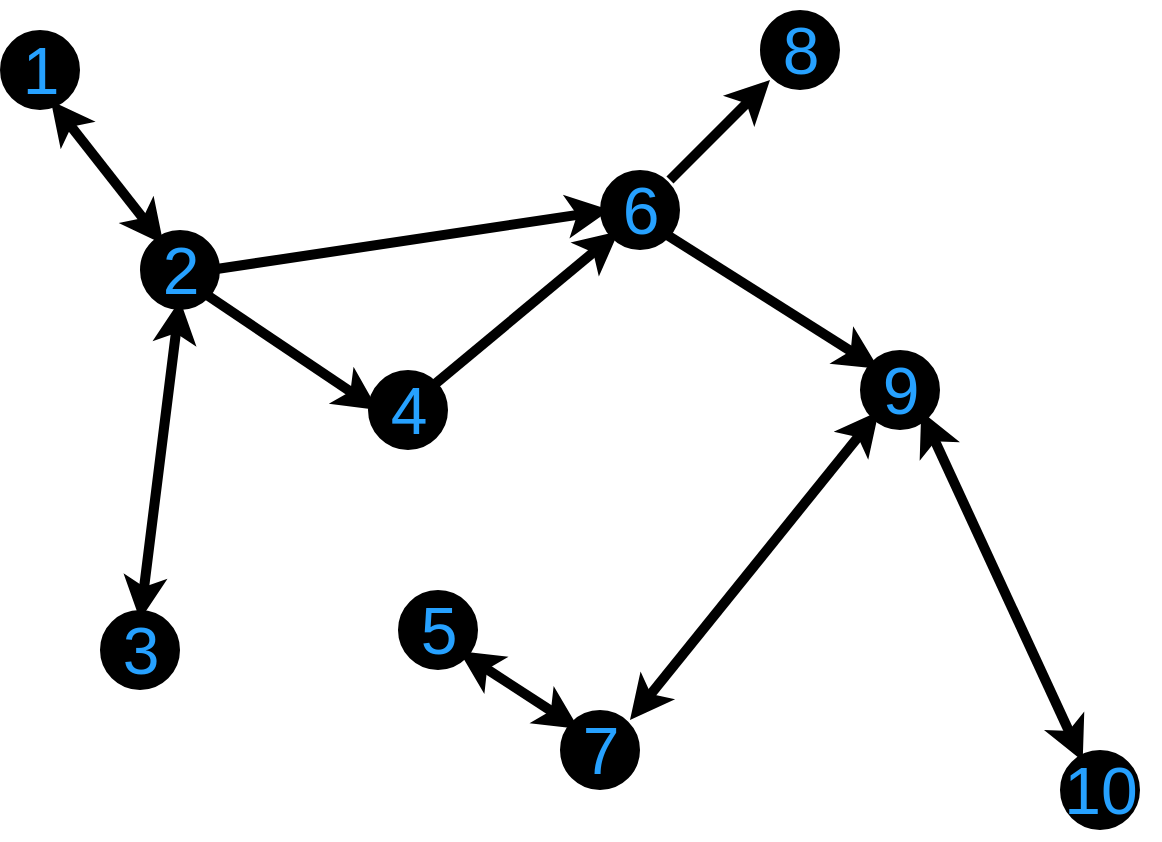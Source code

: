 <mxfile version="20.6.0" type="device"><diagram id="u-oROs69Hczpvy2Qj7X_" name="Page-1"><mxGraphModel dx="988" dy="522" grid="1" gridSize="10" guides="1" tooltips="1" connect="1" arrows="1" fold="1" page="1" pageScale="1" pageWidth="827" pageHeight="1169" math="0" shadow="0"><root><mxCell id="0"/><mxCell id="1" parent="0"/><mxCell id="4qCV5c_reg5stoiTGV4f-1" value="" style="ellipse;whiteSpace=wrap;html=1;fillColor=#000000;strokeWidth=10;" parent="1" vertex="1"><mxGeometry x="270" y="190" width="30" height="30" as="geometry"/></mxCell><mxCell id="4qCV5c_reg5stoiTGV4f-16" value="" style="ellipse;whiteSpace=wrap;html=1;fillColor=#000000;strokeWidth=10;" parent="1" vertex="1"><mxGeometry x="500" y="160" width="30" height="30" as="geometry"/></mxCell><mxCell id="4qCV5c_reg5stoiTGV4f-17" value="" style="ellipse;whiteSpace=wrap;html=1;fillColor=#000000;strokeWidth=10;" parent="1" vertex="1"><mxGeometry x="384" y="260" width="30" height="30" as="geometry"/></mxCell><mxCell id="4qCV5c_reg5stoiTGV4f-18" value="" style="ellipse;whiteSpace=wrap;html=1;fillColor=#000000;strokeWidth=10;" parent="1" vertex="1"><mxGeometry x="250" y="380" width="30" height="30" as="geometry"/></mxCell><mxCell id="4qCV5c_reg5stoiTGV4f-19" value="" style="ellipse;whiteSpace=wrap;html=1;fillColor=#000000;strokeWidth=10;" parent="1" vertex="1"><mxGeometry x="630" y="250" width="30" height="30" as="geometry"/></mxCell><mxCell id="4qCV5c_reg5stoiTGV4f-20" value="" style="ellipse;whiteSpace=wrap;html=1;fillColor=#000000;strokeWidth=10;" parent="1" vertex="1"><mxGeometry x="730" y="450" width="30" height="30" as="geometry"/></mxCell><mxCell id="4qCV5c_reg5stoiTGV4f-21" value="" style="ellipse;whiteSpace=wrap;html=1;fillColor=#000000;strokeWidth=10;" parent="1" vertex="1"><mxGeometry x="480" y="430" width="30" height="30" as="geometry"/></mxCell><mxCell id="4qCV5c_reg5stoiTGV4f-22" value="" style="ellipse;whiteSpace=wrap;html=1;fillColor=#000000;strokeWidth=10;" parent="1" vertex="1"><mxGeometry x="399" y="370" width="30" height="30" as="geometry"/></mxCell><mxCell id="4qCV5c_reg5stoiTGV4f-27" value="" style="endArrow=classic;html=1;rounded=0;strokeWidth=5;fillColor=#CCCCCC;entryX=0;entryY=1;entryDx=0;entryDy=0;exitX=1;exitY=0;exitDx=0;exitDy=0;" parent="1" source="4qCV5c_reg5stoiTGV4f-17" target="4qCV5c_reg5stoiTGV4f-16" edge="1"><mxGeometry width="50" height="50" relative="1" as="geometry"><mxPoint x="420" y="260" as="sourcePoint"/><mxPoint x="460" y="210" as="targetPoint"/></mxGeometry></mxCell><mxCell id="4qCV5c_reg5stoiTGV4f-28" value="" style="endArrow=classic;startArrow=classic;html=1;rounded=0;strokeWidth=5;fillColor=#CCCCCC;exitX=0.5;exitY=0;exitDx=0;exitDy=0;entryX=0.5;entryY=1;entryDx=0;entryDy=0;" parent="1" source="4qCV5c_reg5stoiTGV4f-18" target="4qCV5c_reg5stoiTGV4f-1" edge="1"><mxGeometry width="50" height="50" relative="1" as="geometry"><mxPoint x="230" y="270" as="sourcePoint"/><mxPoint x="280" y="220" as="targetPoint"/></mxGeometry></mxCell><mxCell id="4qCV5c_reg5stoiTGV4f-29" value="" style="endArrow=classic;html=1;rounded=0;strokeWidth=5;fillColor=#CCCCCC;entryX=0;entryY=0.5;entryDx=0;entryDy=0;exitX=1;exitY=0.5;exitDx=0;exitDy=0;" parent="1" source="4qCV5c_reg5stoiTGV4f-1" target="4qCV5c_reg5stoiTGV4f-16" edge="1"><mxGeometry width="50" height="50" relative="1" as="geometry"><mxPoint x="300" y="190" as="sourcePoint"/><mxPoint x="350" y="140" as="targetPoint"/></mxGeometry></mxCell><mxCell id="4qCV5c_reg5stoiTGV4f-31" value="" style="endArrow=classic;startArrow=classic;html=1;rounded=0;strokeWidth=5;fillColor=#CCCCCC;exitX=1;exitY=1;exitDx=0;exitDy=0;entryX=0;entryY=0;entryDx=0;entryDy=0;" parent="1" source="4qCV5c_reg5stoiTGV4f-22" target="4qCV5c_reg5stoiTGV4f-21" edge="1"><mxGeometry width="50" height="50" relative="1" as="geometry"><mxPoint x="440" y="460" as="sourcePoint"/><mxPoint x="480" y="445" as="targetPoint"/></mxGeometry></mxCell><mxCell id="4qCV5c_reg5stoiTGV4f-37" value="" style="endArrow=classic;html=1;rounded=0;strokeWidth=5;fillColor=#CCCCCC;" parent="1" edge="1"><mxGeometry width="50" height="50" relative="1" as="geometry"><mxPoint x="530" y="160" as="sourcePoint"/><mxPoint x="580" y="110" as="targetPoint"/></mxGeometry></mxCell><mxCell id="4qCV5c_reg5stoiTGV4f-39" value="" style="endArrow=classic;html=1;rounded=0;strokeWidth=5;fillColor=#CCCCCC;entryX=0;entryY=0;entryDx=0;entryDy=0;exitX=1;exitY=1;exitDx=0;exitDy=0;" parent="1" source="4qCV5c_reg5stoiTGV4f-16" target="4qCV5c_reg5stoiTGV4f-19" edge="1"><mxGeometry width="50" height="50" relative="1" as="geometry"><mxPoint x="540" y="170" as="sourcePoint"/><mxPoint x="590" y="120" as="targetPoint"/></mxGeometry></mxCell><mxCell id="4qCV5c_reg5stoiTGV4f-44" value="" style="endArrow=classic;startArrow=classic;html=1;rounded=0;strokeWidth=5;fillColor=#CCCCCC;entryX=0;entryY=1;entryDx=0;entryDy=0;" parent="1" target="4qCV5c_reg5stoiTGV4f-19" edge="1"><mxGeometry width="50" height="50" relative="1" as="geometry"><mxPoint x="510" y="430" as="sourcePoint"/><mxPoint x="630" y="280" as="targetPoint"/></mxGeometry></mxCell><mxCell id="4qCV5c_reg5stoiTGV4f-45" value="" style="endArrow=classic;html=1;rounded=0;strokeWidth=5;fillColor=#CCCCCC;entryX=0.188;entryY=0.007;entryDx=0;entryDy=0;exitX=0.751;exitY=1.02;exitDx=0;exitDy=0;exitPerimeter=0;entryPerimeter=0;strokeColor=none;" parent="1" source="4qCV5c_reg5stoiTGV4f-19" target="4qCV5c_reg5stoiTGV4f-20" edge="1"><mxGeometry width="50" height="50" relative="1" as="geometry"><mxPoint x="660" y="330" as="sourcePoint"/><mxPoint x="710" y="230" as="targetPoint"/></mxGeometry></mxCell><mxCell id="4qCV5c_reg5stoiTGV4f-49" value="" style="ellipse;whiteSpace=wrap;html=1;fillColor=#000000;strokeWidth=10;" parent="1" vertex="1"><mxGeometry x="580" y="80" width="30" height="30" as="geometry"/></mxCell><mxCell id="4qCV5c_reg5stoiTGV4f-50" value="" style="ellipse;whiteSpace=wrap;html=1;fillColor=#000000;strokeWidth=10;" parent="1" vertex="1"><mxGeometry x="200" y="90" width="30" height="30" as="geometry"/></mxCell><mxCell id="4qCV5c_reg5stoiTGV4f-52" value="" style="endArrow=classic;html=1;rounded=0;strokeWidth=5;fillColor=#CCCCCC;entryX=0;entryY=0.5;entryDx=0;entryDy=0;exitX=1;exitY=1;exitDx=0;exitDy=0;" parent="1" source="4qCV5c_reg5stoiTGV4f-1" target="4qCV5c_reg5stoiTGV4f-17" edge="1"><mxGeometry width="50" height="50" relative="1" as="geometry"><mxPoint x="180" y="350" as="sourcePoint"/><mxPoint x="230" y="300" as="targetPoint"/></mxGeometry></mxCell><mxCell id="sbrHLerPkJcUwHXCRfEi-1" value="&lt;font color=&quot;#26a1ff&quot; style=&quot;font-size: 33px;&quot;&gt;1&lt;/font&gt;" style="text;html=1;align=center;verticalAlign=middle;resizable=0;points=[];autosize=1;strokeColor=none;fillColor=none;" vertex="1" parent="1"><mxGeometry x="195" y="80" width="40" height="50" as="geometry"/></mxCell><mxCell id="sbrHLerPkJcUwHXCRfEi-2" value="&lt;font color=&quot;#26a1ff&quot; style=&quot;font-size: 33px;&quot;&gt;2&lt;/font&gt;" style="text;html=1;align=center;verticalAlign=middle;resizable=0;points=[];autosize=1;strokeColor=none;fillColor=none;" vertex="1" parent="1"><mxGeometry x="265" y="180" width="40" height="50" as="geometry"/></mxCell><mxCell id="sbrHLerPkJcUwHXCRfEi-3" value="&lt;font color=&quot;#26a1ff&quot; style=&quot;font-size: 33px;&quot;&gt;3&lt;/font&gt;" style="text;html=1;align=center;verticalAlign=middle;resizable=0;points=[];autosize=1;strokeColor=none;fillColor=none;" vertex="1" parent="1"><mxGeometry x="245" y="370" width="40" height="50" as="geometry"/></mxCell><mxCell id="sbrHLerPkJcUwHXCRfEi-4" value="&lt;font color=&quot;#26a1ff&quot; style=&quot;font-size: 33px;&quot;&gt;4&lt;/font&gt;" style="text;html=1;align=center;verticalAlign=middle;resizable=0;points=[];autosize=1;strokeColor=none;fillColor=none;" vertex="1" parent="1"><mxGeometry x="379" y="250" width="40" height="50" as="geometry"/></mxCell><mxCell id="sbrHLerPkJcUwHXCRfEi-5" value="&lt;font color=&quot;#26a1ff&quot; style=&quot;font-size: 33px;&quot;&gt;5&lt;/font&gt;" style="text;html=1;align=center;verticalAlign=middle;resizable=0;points=[];autosize=1;strokeColor=none;fillColor=none;" vertex="1" parent="1"><mxGeometry x="394" y="360" width="40" height="50" as="geometry"/></mxCell><mxCell id="sbrHLerPkJcUwHXCRfEi-6" value="&lt;font color=&quot;#26a1ff&quot; style=&quot;font-size: 33px;&quot;&gt;7&lt;/font&gt;" style="text;html=1;align=center;verticalAlign=middle;resizable=0;points=[];autosize=1;strokeColor=none;fillColor=none;" vertex="1" parent="1"><mxGeometry x="475" y="420" width="40" height="50" as="geometry"/></mxCell><mxCell id="sbrHLerPkJcUwHXCRfEi-7" value="&lt;font color=&quot;#26a1ff&quot; style=&quot;font-size: 33px;&quot;&gt;9&lt;/font&gt;" style="text;html=1;align=center;verticalAlign=middle;resizable=0;points=[];autosize=1;strokeColor=none;fillColor=none;" vertex="1" parent="1"><mxGeometry x="625" y="240" width="40" height="50" as="geometry"/></mxCell><mxCell id="sbrHLerPkJcUwHXCRfEi-8" value="&lt;font color=&quot;#26a1ff&quot; style=&quot;font-size: 33px;&quot;&gt;10&lt;/font&gt;" style="text;html=1;align=center;verticalAlign=middle;resizable=0;points=[];autosize=1;strokeColor=none;fillColor=none;" vertex="1" parent="1"><mxGeometry x="715" y="440" width="60" height="50" as="geometry"/></mxCell><mxCell id="sbrHLerPkJcUwHXCRfEi-9" value="&lt;font color=&quot;#26a1ff&quot; style=&quot;font-size: 33px;&quot;&gt;6&lt;/font&gt;" style="text;html=1;align=center;verticalAlign=middle;resizable=0;points=[];autosize=1;strokeColor=none;fillColor=none;" vertex="1" parent="1"><mxGeometry x="495" y="150" width="40" height="50" as="geometry"/></mxCell><mxCell id="sbrHLerPkJcUwHXCRfEi-10" value="&lt;font color=&quot;#26a1ff&quot; style=&quot;font-size: 33px;&quot;&gt;8&lt;/font&gt;" style="text;html=1;align=center;verticalAlign=middle;resizable=0;points=[];autosize=1;strokeColor=none;fillColor=none;" vertex="1" parent="1"><mxGeometry x="575" y="70" width="40" height="50" as="geometry"/></mxCell><mxCell id="sbrHLerPkJcUwHXCRfEi-12" value="" style="endArrow=classic;startArrow=classic;html=1;rounded=0;fontSize=33;fontColor=#26A1FF;entryX=0.68;entryY=1.01;entryDx=0;entryDy=0;entryPerimeter=0;exitX=0.225;exitY=0.071;exitDx=0;exitDy=0;exitPerimeter=0;strokeWidth=5;" edge="1" parent="1" source="4qCV5c_reg5stoiTGV4f-1" target="4qCV5c_reg5stoiTGV4f-50"><mxGeometry width="50" height="50" relative="1" as="geometry"><mxPoint x="240" y="130" as="sourcePoint"/><mxPoint x="290" y="80" as="targetPoint"/></mxGeometry></mxCell><mxCell id="sbrHLerPkJcUwHXCRfEi-13" value="" style="endArrow=classic;startArrow=classic;html=1;rounded=0;strokeWidth=5;fontSize=33;fontColor=#26A1FF;entryX=1;entryY=1;entryDx=0;entryDy=0;exitX=0.212;exitY=0.018;exitDx=0;exitDy=0;exitPerimeter=0;" edge="1" parent="1" source="4qCV5c_reg5stoiTGV4f-20" target="4qCV5c_reg5stoiTGV4f-19"><mxGeometry width="50" height="50" relative="1" as="geometry"><mxPoint x="520" y="350" as="sourcePoint"/><mxPoint x="660" y="300" as="targetPoint"/></mxGeometry></mxCell></root></mxGraphModel></diagram></mxfile>